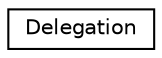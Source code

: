 digraph "Graphical Class Hierarchy"
{
 // LATEX_PDF_SIZE
  edge [fontname="Helvetica",fontsize="10",labelfontname="Helvetica",labelfontsize="10"];
  node [fontname="Helvetica",fontsize="10",shape=record];
  rankdir="LR";
  Node0 [label="Delegation",height=0.2,width=0.4,color="black", fillcolor="white", style="filled",URL="$class_delegation.html",tooltip=" "];
}
